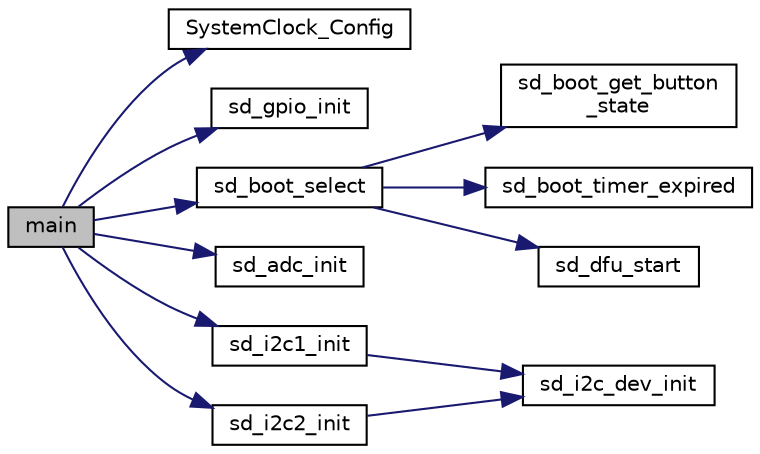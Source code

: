 digraph "main"
{
  edge [fontname="Helvetica",fontsize="10",labelfontname="Helvetica",labelfontsize="10"];
  node [fontname="Helvetica",fontsize="10",shape=record];
  rankdir="LR";
  Node0 [label="main",height=0.2,width=0.4,color="black", fillcolor="grey75", style="filled", fontcolor="black"];
  Node0 -> Node1 [color="midnightblue",fontsize="10",style="solid",fontname="Helvetica"];
  Node1 [label="SystemClock_Config",height=0.2,width=0.4,color="black", fillcolor="white", style="filled",URL="$group___s_d___main.html#ga70af21c671abfcc773614a9a4f63d920",tooltip="System Clock Configuration Configure and initialize the main, systick, timer and peripheral clocks..."];
  Node0 -> Node2 [color="midnightblue",fontsize="10",style="solid",fontname="Helvetica"];
  Node2 [label="sd_gpio_init",height=0.2,width=0.4,color="black", fillcolor="white", style="filled",URL="$group___s_d___g_p_i_o___functions.html#ga8e151b8cf065d8de5eb8f4908b18072b",tooltip="GPIO Initialization Configure pins as analog, input, output, event_out and EXTI. "];
  Node0 -> Node3 [color="midnightblue",fontsize="10",style="solid",fontname="Helvetica"];
  Node3 [label="sd_boot_select",height=0.2,width=0.4,color="black", fillcolor="white", style="filled",URL="$group___s_d___platform.html#ga28381c9d642f66d9a6968ff7406a63d4",tooltip="Boot selection. "];
  Node3 -> Node4 [color="midnightblue",fontsize="10",style="solid",fontname="Helvetica"];
  Node4 [label="sd_boot_get_button\l_state",height=0.2,width=0.4,color="black", fillcolor="white", style="filled",URL="$group___s_d___platform.html#ga0d7f90ea76b8ffd5d714122177f84b3b",tooltip="Get button press state. "];
  Node3 -> Node5 [color="midnightblue",fontsize="10",style="solid",fontname="Helvetica"];
  Node5 [label="sd_boot_timer_expired",height=0.2,width=0.4,color="black", fillcolor="white", style="filled",URL="$group___s_d___platform.html#ga12d2befc51ccaa811a666d7eca5761ff",tooltip="Check if boot timer has expired. "];
  Node3 -> Node6 [color="midnightblue",fontsize="10",style="solid",fontname="Helvetica"];
  Node6 [label="sd_dfu_start",height=0.2,width=0.4,color="black", fillcolor="white", style="filled",URL="$group___s_d___d_f_u.html#ga405f1d2a69e1cf1f3d1ddbcbc3063651",tooltip="Enter Device Firmware Upgrade Mode Prepare device to enter system memory by disabling peripheral cloc..."];
  Node0 -> Node7 [color="midnightblue",fontsize="10",style="solid",fontname="Helvetica"];
  Node7 [label="sd_adc_init",height=0.2,width=0.4,color="black", fillcolor="white", style="filled",URL="$group___s_d___a_d_c___functions.html#ga1a0d46dabe915346e428a46b9f943879"];
  Node0 -> Node8 [color="midnightblue",fontsize="10",style="solid",fontname="Helvetica"];
  Node8 [label="sd_i2c1_init",height=0.2,width=0.4,color="black", fillcolor="white", style="filled",URL="$group___s_d___i2_c___functions.html#ga47b7e9401e2826acc6b03f258dc644a9",tooltip="I2C1 Initialization Initialize low-level hardware peripheral and set device handle. "];
  Node8 -> Node9 [color="midnightblue",fontsize="10",style="solid",fontname="Helvetica"];
  Node9 [label="sd_i2c_dev_init",height=0.2,width=0.4,color="black", fillcolor="white", style="filled",URL="$group___s_d___i2_c___functions.html#ga5ca9adea5de20505761f892603bf8805",tooltip="Initialize I2C channel Initialize I2C channel with a peripheral handle and set the device as ready..."];
  Node0 -> Node10 [color="midnightblue",fontsize="10",style="solid",fontname="Helvetica"];
  Node10 [label="sd_i2c2_init",height=0.2,width=0.4,color="black", fillcolor="white", style="filled",URL="$group___s_d___i2_c___functions.html#ga8ae735df0c54e25588a526d9a92d3a69",tooltip="I2C2 Initialization Initialize low-level hardware peripheral and set device handle. "];
  Node10 -> Node9 [color="midnightblue",fontsize="10",style="solid",fontname="Helvetica"];
}
